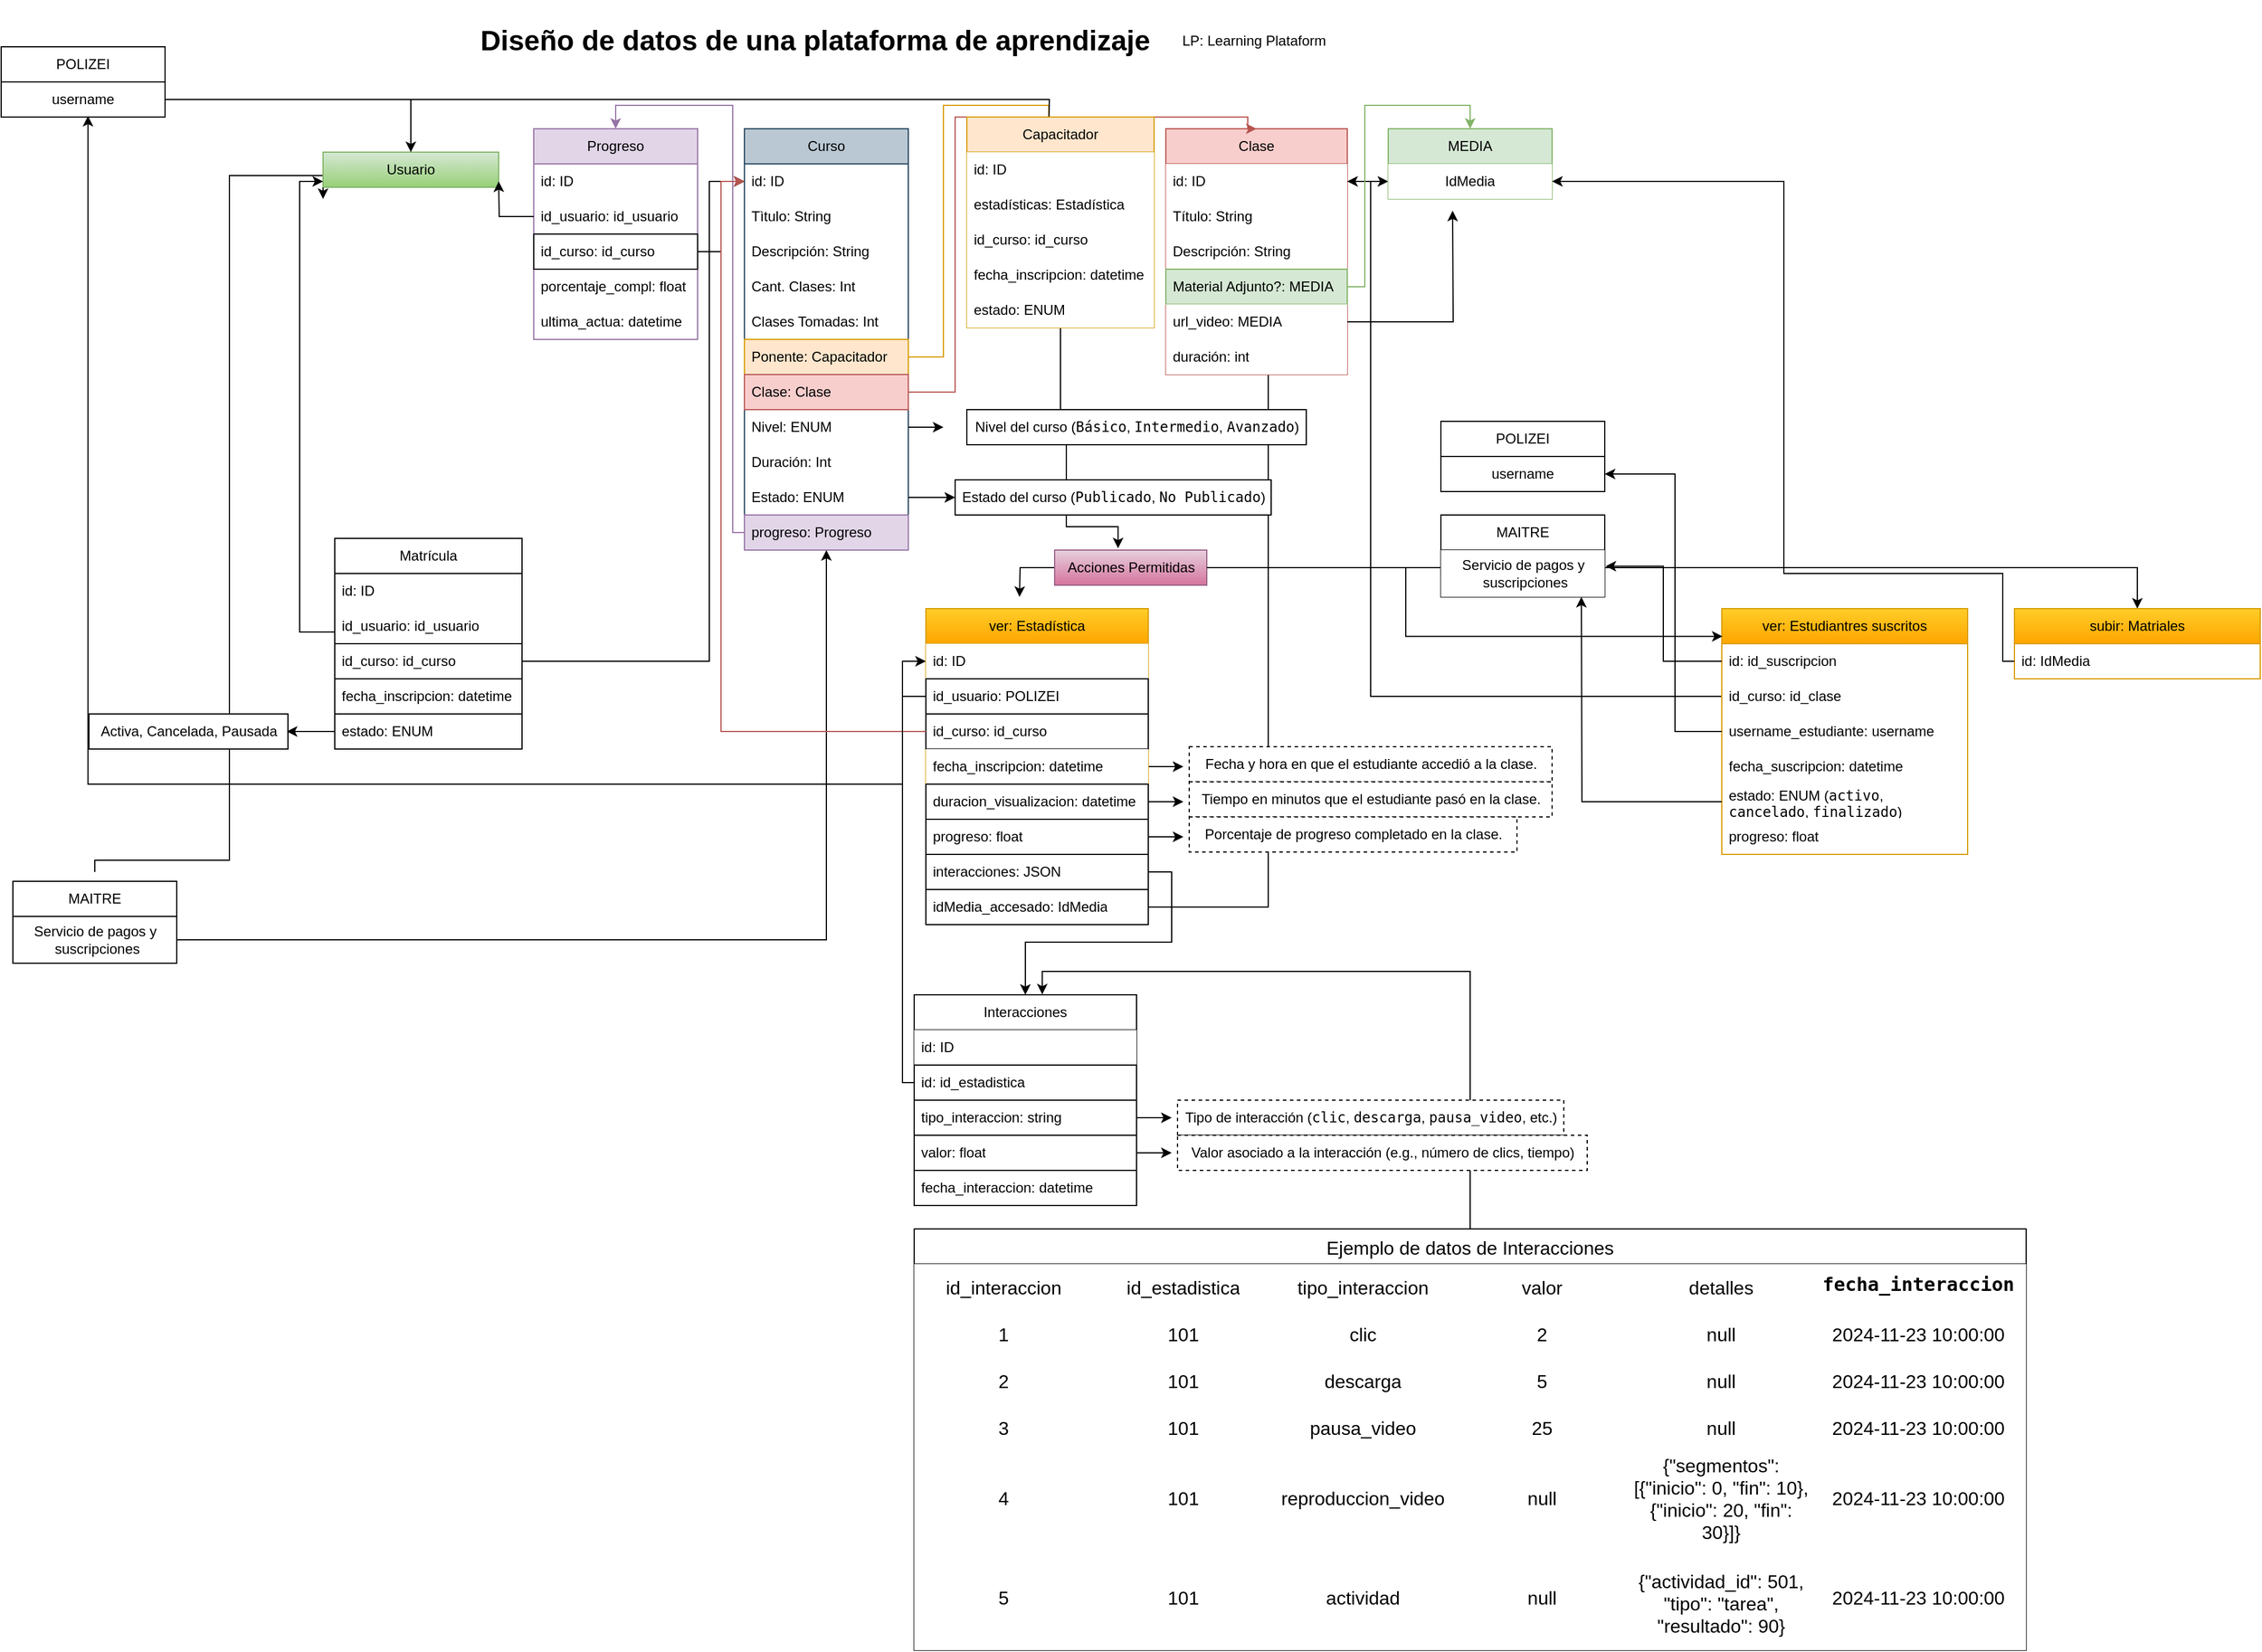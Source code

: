 <mxfile version="24.8.9">
  <diagram name="Página-1" id="BIsnf9ENLGkfcpOaforG">
    <mxGraphModel dx="1687" dy="878" grid="1" gridSize="10" guides="1" tooltips="1" connect="1" arrows="1" fold="1" page="1" pageScale="1" pageWidth="1600" pageHeight="1200" math="0" shadow="0">
      <root>
        <mxCell id="0" />
        <mxCell id="1" parent="0" />
        <mxCell id="GrJkHypobNCPKlKONka_-140" style="edgeStyle=orthogonalEdgeStyle;rounded=0;orthogonalLoop=1;jettySize=auto;html=1;entryX=0.417;entryY=-0.051;entryDx=0;entryDy=0;entryPerimeter=0;" edge="1" parent="1" source="GrJkHypobNCPKlKONka_-20" target="GrJkHypobNCPKlKONka_-103">
          <mxGeometry relative="1" as="geometry">
            <Array as="points">
              <mxPoint x="1085" y="385" />
              <mxPoint x="1090" y="385" />
              <mxPoint x="1090" y="460" />
              <mxPoint x="1134" y="460" />
            </Array>
          </mxGeometry>
        </mxCell>
        <mxCell id="GrJkHypobNCPKlKONka_-141" value="Text" style="edgeLabel;html=1;align=center;verticalAlign=middle;resizable=0;points=[];" vertex="1" connectable="0" parent="GrJkHypobNCPKlKONka_-140">
          <mxGeometry x="0.233" y="-4" relative="1" as="geometry">
            <mxPoint y="-1" as="offset" />
          </mxGeometry>
        </mxCell>
        <mxCell id="GrJkHypobNCPKlKONka_-117" style="edgeStyle=orthogonalEdgeStyle;rounded=0;orthogonalLoop=1;jettySize=auto;html=1;exitX=0;exitY=0.5;exitDx=0;exitDy=0;entryX=1;entryY=0.5;entryDx=0;entryDy=0;" edge="1" parent="1" source="GrJkHypobNCPKlKONka_-110" target="p33vpN1_zn9hiMmlmU8_-10">
          <mxGeometry relative="1" as="geometry">
            <Array as="points">
              <mxPoint x="1350" y="605" />
              <mxPoint x="1350" y="165" />
            </Array>
          </mxGeometry>
        </mxCell>
        <mxCell id="GrJkHypobNCPKlKONka_-102" style="edgeStyle=orthogonalEdgeStyle;rounded=0;orthogonalLoop=1;jettySize=auto;html=1;exitX=0.5;exitY=0;exitDx=0;exitDy=0;entryX=0.576;entryY=-0.002;entryDx=0;entryDy=0;entryPerimeter=0;" edge="1" parent="1" source="GrJkHypobNCPKlKONka_-59" target="GrJkHypobNCPKlKONka_-40">
          <mxGeometry relative="1" as="geometry" />
        </mxCell>
        <mxCell id="GrJkHypobNCPKlKONka_-33" style="edgeStyle=orthogonalEdgeStyle;rounded=0;orthogonalLoop=1;jettySize=auto;html=1;exitX=1;exitY=0.5;exitDx=0;exitDy=0;" edge="1" parent="1" source="GrJkHypobNCPKlKONka_-32" target="abVfpm_DlAJP8ct97AFF-6">
          <mxGeometry relative="1" as="geometry" />
        </mxCell>
        <mxCell id="GrJkHypobNCPKlKONka_-27" style="edgeStyle=orthogonalEdgeStyle;rounded=0;orthogonalLoop=1;jettySize=auto;html=1;exitX=0;exitY=0.5;exitDx=0;exitDy=0;entryX=0.53;entryY=0.969;entryDx=0;entryDy=0;entryPerimeter=0;" edge="1" parent="1" source="GrJkHypobNCPKlKONka_-15" target="GrJkHypobNCPKlKONka_-2">
          <mxGeometry relative="1" as="geometry">
            <mxPoint x="260" y="140" as="targetPoint" />
            <Array as="points">
              <mxPoint x="950" y="605" />
              <mxPoint x="950" y="680" />
              <mxPoint x="254" y="680" />
            </Array>
          </mxGeometry>
        </mxCell>
        <mxCell id="abVfpm_DlAJP8ct97AFF-79" style="edgeStyle=orthogonalEdgeStyle;rounded=0;orthogonalLoop=1;jettySize=auto;html=1;entryX=0;entryY=0.5;entryDx=0;entryDy=0;" parent="1" edge="1">
          <mxGeometry relative="1" as="geometry">
            <Array as="points">
              <mxPoint x="260" y="745" />
              <mxPoint x="375" y="745" />
              <mxPoint x="375" y="160" />
              <mxPoint x="455" y="160" />
            </Array>
            <mxPoint x="260" y="755" as="sourcePoint" />
            <mxPoint x="455" y="180" as="targetPoint" />
          </mxGeometry>
        </mxCell>
        <mxCell id="p33vpN1_zn9hiMmlmU8_-1" value="Curso" style="swimlane;fontStyle=0;childLayout=stackLayout;horizontal=1;startSize=30;horizontalStack=0;resizeParent=1;resizeParentMax=0;resizeLast=0;collapsible=1;marginBottom=0;whiteSpace=wrap;html=1;fillColor=#bac8d3;strokeColor=#23445d;" parent="1" vertex="1">
          <mxGeometry x="815" y="120" width="140" height="360" as="geometry" />
        </mxCell>
        <mxCell id="p33vpN1_zn9hiMmlmU8_-2" value="id: ID" style="text;strokeColor=none;fillColor=none;align=left;verticalAlign=middle;spacingLeft=4;spacingRight=4;overflow=hidden;points=[[0,0.5],[1,0.5]];portConstraint=eastwest;rotatable=0;whiteSpace=wrap;html=1;" parent="p33vpN1_zn9hiMmlmU8_-1" vertex="1">
          <mxGeometry y="30" width="140" height="30" as="geometry" />
        </mxCell>
        <mxCell id="p33vpN1_zn9hiMmlmU8_-3" value="Tìtulo: String&amp;nbsp;" style="text;strokeColor=none;fillColor=none;align=left;verticalAlign=middle;spacingLeft=4;spacingRight=4;overflow=hidden;points=[[0,0.5],[1,0.5]];portConstraint=eastwest;rotatable=0;whiteSpace=wrap;html=1;" parent="p33vpN1_zn9hiMmlmU8_-1" vertex="1">
          <mxGeometry y="60" width="140" height="30" as="geometry" />
        </mxCell>
        <mxCell id="p33vpN1_zn9hiMmlmU8_-4" value="Descripción: String" style="text;strokeColor=none;fillColor=none;align=left;verticalAlign=middle;spacingLeft=4;spacingRight=4;overflow=hidden;points=[[0,0.5],[1,0.5]];portConstraint=eastwest;rotatable=0;whiteSpace=wrap;html=1;" parent="p33vpN1_zn9hiMmlmU8_-1" vertex="1">
          <mxGeometry y="90" width="140" height="30" as="geometry" />
        </mxCell>
        <mxCell id="p33vpN1_zn9hiMmlmU8_-16" value="Cant. Clases: Int" style="text;strokeColor=none;fillColor=none;align=left;verticalAlign=middle;spacingLeft=4;spacingRight=4;overflow=hidden;points=[[0,0.5],[1,0.5]];portConstraint=eastwest;rotatable=0;whiteSpace=wrap;html=1;" parent="p33vpN1_zn9hiMmlmU8_-1" vertex="1">
          <mxGeometry y="120" width="140" height="30" as="geometry" />
        </mxCell>
        <mxCell id="p33vpN1_zn9hiMmlmU8_-17" value="Clases Tomadas: Int" style="text;strokeColor=none;fillColor=none;align=left;verticalAlign=middle;spacingLeft=4;spacingRight=4;overflow=hidden;points=[[0,0.5],[1,0.5]];portConstraint=eastwest;rotatable=0;whiteSpace=wrap;html=1;" parent="p33vpN1_zn9hiMmlmU8_-1" vertex="1">
          <mxGeometry y="150" width="140" height="30" as="geometry" />
        </mxCell>
        <mxCell id="p33vpN1_zn9hiMmlmU8_-18" value="Ponente: Capacitador" style="text;strokeColor=#d79b00;fillColor=#ffe6cc;align=left;verticalAlign=middle;spacingLeft=4;spacingRight=4;overflow=hidden;points=[[0,0.5],[1,0.5]];portConstraint=eastwest;rotatable=0;whiteSpace=wrap;html=1;" parent="p33vpN1_zn9hiMmlmU8_-1" vertex="1">
          <mxGeometry y="180" width="140" height="30" as="geometry" />
        </mxCell>
        <mxCell id="p33vpN1_zn9hiMmlmU8_-19" value="Clase: Clase" style="text;strokeColor=#b85450;fillColor=#f8cecc;align=left;verticalAlign=middle;spacingLeft=4;spacingRight=4;overflow=hidden;points=[[0,0.5],[1,0.5]];portConstraint=eastwest;rotatable=0;whiteSpace=wrap;html=1;" parent="p33vpN1_zn9hiMmlmU8_-1" vertex="1">
          <mxGeometry y="210" width="140" height="30" as="geometry" />
        </mxCell>
        <mxCell id="abVfpm_DlAJP8ct97AFF-18" style="edgeStyle=orthogonalEdgeStyle;rounded=0;orthogonalLoop=1;jettySize=auto;html=1;exitX=1;exitY=0.5;exitDx=0;exitDy=0;" parent="p33vpN1_zn9hiMmlmU8_-1" source="abVfpm_DlAJP8ct97AFF-12" edge="1">
          <mxGeometry relative="1" as="geometry">
            <mxPoint x="170" y="255" as="targetPoint" />
          </mxGeometry>
        </mxCell>
        <mxCell id="abVfpm_DlAJP8ct97AFF-12" value="Nivel: ENUM" style="text;align=left;verticalAlign=middle;spacingLeft=4;spacingRight=4;overflow=hidden;points=[[0,0.5],[1,0.5]];portConstraint=eastwest;rotatable=0;whiteSpace=wrap;html=1;" parent="p33vpN1_zn9hiMmlmU8_-1" vertex="1">
          <mxGeometry y="240" width="140" height="30" as="geometry" />
        </mxCell>
        <mxCell id="abVfpm_DlAJP8ct97AFF-13" value="Duración: Int" style="text;align=left;verticalAlign=middle;spacingLeft=4;spacingRight=4;overflow=hidden;points=[[0,0.5],[1,0.5]];portConstraint=eastwest;rotatable=0;whiteSpace=wrap;html=1;" parent="p33vpN1_zn9hiMmlmU8_-1" vertex="1">
          <mxGeometry y="270" width="140" height="30" as="geometry" />
        </mxCell>
        <mxCell id="abVfpm_DlAJP8ct97AFF-14" value="Estado: ENUM" style="text;align=left;verticalAlign=middle;spacingLeft=4;spacingRight=4;overflow=hidden;points=[[0,0.5],[1,0.5]];portConstraint=eastwest;rotatable=0;whiteSpace=wrap;html=1;" parent="p33vpN1_zn9hiMmlmU8_-1" vertex="1">
          <mxGeometry y="300" width="140" height="30" as="geometry" />
        </mxCell>
        <mxCell id="abVfpm_DlAJP8ct97AFF-32" value="progreso: Progreso" style="text;align=left;verticalAlign=middle;spacingLeft=4;spacingRight=4;overflow=hidden;points=[[0,0.5],[1,0.5]];portConstraint=eastwest;rotatable=0;whiteSpace=wrap;html=1;fillColor=#e1d5e7;strokeColor=#9673a6;" parent="p33vpN1_zn9hiMmlmU8_-1" vertex="1">
          <mxGeometry y="330" width="140" height="30" as="geometry" />
        </mxCell>
        <mxCell id="p33vpN1_zn9hiMmlmU8_-9" value="Clase" style="swimlane;fontStyle=0;childLayout=stackLayout;horizontal=1;startSize=30;horizontalStack=0;resizeParent=1;resizeParentMax=0;resizeLast=0;collapsible=1;marginBottom=0;whiteSpace=wrap;html=1;fillColor=#f8cecc;strokeColor=#b85450;" parent="1" vertex="1">
          <mxGeometry x="1175" y="120" width="155" height="210" as="geometry" />
        </mxCell>
        <mxCell id="p33vpN1_zn9hiMmlmU8_-10" value="id: ID" style="text;strokeColor=none;fillColor=default;align=left;verticalAlign=middle;spacingLeft=4;spacingRight=4;overflow=hidden;points=[[0,0.5],[1,0.5]];portConstraint=eastwest;rotatable=0;whiteSpace=wrap;html=1;" parent="p33vpN1_zn9hiMmlmU8_-9" vertex="1">
          <mxGeometry y="30" width="155" height="30" as="geometry" />
        </mxCell>
        <mxCell id="p33vpN1_zn9hiMmlmU8_-11" value="Título: String" style="text;strokeColor=none;fillColor=default;align=left;verticalAlign=middle;spacingLeft=4;spacingRight=4;overflow=hidden;points=[[0,0.5],[1,0.5]];portConstraint=eastwest;rotatable=0;whiteSpace=wrap;html=1;" parent="p33vpN1_zn9hiMmlmU8_-9" vertex="1">
          <mxGeometry y="60" width="155" height="30" as="geometry" />
        </mxCell>
        <mxCell id="p33vpN1_zn9hiMmlmU8_-12" value="Descripción: String" style="text;strokeColor=none;fillColor=default;align=left;verticalAlign=middle;spacingLeft=4;spacingRight=4;overflow=hidden;points=[[0,0.5],[1,0.5]];portConstraint=eastwest;rotatable=0;whiteSpace=wrap;html=1;" parent="p33vpN1_zn9hiMmlmU8_-9" vertex="1">
          <mxGeometry y="90" width="155" height="30" as="geometry" />
        </mxCell>
        <mxCell id="abVfpm_DlAJP8ct97AFF-1" value="Material Adjunto?: MEDIA&amp;nbsp;" style="text;strokeColor=#82b366;fillColor=#d5e8d4;align=left;verticalAlign=middle;spacingLeft=4;spacingRight=4;overflow=hidden;points=[[0,0.5],[1,0.5]];portConstraint=eastwest;rotatable=0;whiteSpace=wrap;html=1;" parent="p33vpN1_zn9hiMmlmU8_-9" vertex="1">
          <mxGeometry y="120" width="155" height="30" as="geometry" />
        </mxCell>
        <mxCell id="GrJkHypobNCPKlKONka_-146" style="edgeStyle=orthogonalEdgeStyle;rounded=0;orthogonalLoop=1;jettySize=auto;html=1;" edge="1" parent="p33vpN1_zn9hiMmlmU8_-9" source="abVfpm_DlAJP8ct97AFF-23">
          <mxGeometry relative="1" as="geometry">
            <mxPoint x="245" y="70" as="targetPoint" />
          </mxGeometry>
        </mxCell>
        <mxCell id="abVfpm_DlAJP8ct97AFF-23" value="url_video: MEDIA" style="text;align=left;verticalAlign=middle;spacingLeft=4;spacingRight=4;overflow=hidden;points=[[0,0.5],[1,0.5]];portConstraint=eastwest;rotatable=0;whiteSpace=wrap;html=1;fillColor=default;" parent="p33vpN1_zn9hiMmlmU8_-9" vertex="1">
          <mxGeometry y="150" width="155" height="30" as="geometry" />
        </mxCell>
        <mxCell id="abVfpm_DlAJP8ct97AFF-24" value="duración: int" style="text;align=left;verticalAlign=middle;spacingLeft=4;spacingRight=4;overflow=hidden;points=[[0,0.5],[1,0.5]];portConstraint=eastwest;rotatable=0;whiteSpace=wrap;html=1;fillColor=default;" parent="p33vpN1_zn9hiMmlmU8_-9" vertex="1">
          <mxGeometry y="180" width="155" height="30" as="geometry" />
        </mxCell>
        <mxCell id="p33vpN1_zn9hiMmlmU8_-20" style="edgeStyle=orthogonalEdgeStyle;rounded=0;orthogonalLoop=1;jettySize=auto;html=1;exitX=1;exitY=0.5;exitDx=0;exitDy=0;entryX=0.5;entryY=0;entryDx=0;entryDy=0;fillColor=#ffe6cc;strokeColor=#d79b00;" parent="1" source="p33vpN1_zn9hiMmlmU8_-18" edge="1">
          <mxGeometry relative="1" as="geometry">
            <Array as="points">
              <mxPoint x="985" y="315" />
              <mxPoint x="985" y="100" />
              <mxPoint x="1075" y="100" />
            </Array>
            <mxPoint x="1075" y="120" as="targetPoint" />
          </mxGeometry>
        </mxCell>
        <mxCell id="p33vpN1_zn9hiMmlmU8_-21" style="edgeStyle=orthogonalEdgeStyle;rounded=0;orthogonalLoop=1;jettySize=auto;html=1;exitX=1;exitY=0.5;exitDx=0;exitDy=0;entryX=0.5;entryY=0;entryDx=0;entryDy=0;fillColor=#f8cecc;strokeColor=#b85450;" parent="1" source="p33vpN1_zn9hiMmlmU8_-19" target="p33vpN1_zn9hiMmlmU8_-9" edge="1">
          <mxGeometry relative="1" as="geometry">
            <Array as="points">
              <mxPoint x="995" y="345" />
              <mxPoint x="995" y="110" />
              <mxPoint x="1245" y="110" />
            </Array>
          </mxGeometry>
        </mxCell>
        <mxCell id="abVfpm_DlAJP8ct97AFF-2" value="&lt;h1&gt;&lt;b&gt;Diseño de datos de una plataforma de aprendizaje&lt;/b&gt;&lt;/h1&gt;" style="text;html=1;align=center;verticalAlign=middle;resizable=0;points=[];autosize=1;strokeColor=none;fillColor=none;" parent="1" vertex="1">
          <mxGeometry x="575" y="10" width="600" height="70" as="geometry" />
        </mxCell>
        <mxCell id="abVfpm_DlAJP8ct97AFF-5" value="MEDIA" style="swimlane;fontStyle=0;childLayout=stackLayout;horizontal=1;startSize=30;horizontalStack=0;resizeParent=1;resizeParentMax=0;resizeLast=0;collapsible=1;marginBottom=0;whiteSpace=wrap;html=1;fillColor=#d5e8d4;strokeColor=#82b366;" parent="1" vertex="1">
          <mxGeometry x="1365" y="120" width="140" height="60" as="geometry" />
        </mxCell>
        <mxCell id="abVfpm_DlAJP8ct97AFF-6" value="IdMedia" style="text;strokeColor=none;fillColor=default;align=center;verticalAlign=middle;spacingLeft=4;spacingRight=4;overflow=hidden;points=[[0,0.5],[1,0.5]];portConstraint=eastwest;rotatable=0;whiteSpace=wrap;html=1;" parent="abVfpm_DlAJP8ct97AFF-5" vertex="1">
          <mxGeometry y="30" width="140" height="30" as="geometry" />
        </mxCell>
        <mxCell id="abVfpm_DlAJP8ct97AFF-10" style="edgeStyle=orthogonalEdgeStyle;rounded=0;orthogonalLoop=1;jettySize=auto;html=1;exitX=1;exitY=0.5;exitDx=0;exitDy=0;entryX=0.5;entryY=0;entryDx=0;entryDy=0;fillColor=#d5e8d4;strokeColor=#82b366;" parent="1" source="abVfpm_DlAJP8ct97AFF-1" target="abVfpm_DlAJP8ct97AFF-5" edge="1">
          <mxGeometry relative="1" as="geometry">
            <mxPoint x="1395" y="100" as="targetPoint" />
            <Array as="points">
              <mxPoint x="1345" y="255" />
              <mxPoint x="1345" y="100" />
              <mxPoint x="1435" y="100" />
            </Array>
          </mxGeometry>
        </mxCell>
        <mxCell id="abVfpm_DlAJP8ct97AFF-19" value="Estado del curso (&lt;font face=&quot;monospace&quot;&gt;Publicado&lt;/font&gt;, &lt;code&gt;No Publicado&lt;/code&gt;)" style="text;html=1;align=center;verticalAlign=middle;resizable=0;points=[];autosize=1;strokeColor=default;fillColor=default;" parent="1" vertex="1">
          <mxGeometry x="995" y="420" width="270" height="30" as="geometry" />
        </mxCell>
        <mxCell id="abVfpm_DlAJP8ct97AFF-21" style="edgeStyle=orthogonalEdgeStyle;rounded=0;orthogonalLoop=1;jettySize=auto;html=1;exitX=1;exitY=0.5;exitDx=0;exitDy=0;" parent="1" source="abVfpm_DlAJP8ct97AFF-14" target="abVfpm_DlAJP8ct97AFF-19" edge="1">
          <mxGeometry relative="1" as="geometry" />
        </mxCell>
        <mxCell id="abVfpm_DlAJP8ct97AFF-22" value="Nivel del curso (&lt;font face=&quot;monospace&quot;&gt;Básico&lt;/font&gt;, &lt;code&gt;Intermedio&lt;/code&gt;, &lt;code&gt;Avanzado&lt;/code&gt;)" style="text;html=1;align=center;verticalAlign=middle;resizable=0;points=[];autosize=1;strokeColor=default;fillColor=default;" parent="1" vertex="1">
          <mxGeometry x="1005" y="360" width="290" height="30" as="geometry" />
        </mxCell>
        <mxCell id="abVfpm_DlAJP8ct97AFF-25" value="Progreso" style="swimlane;fontStyle=0;childLayout=stackLayout;horizontal=1;startSize=30;horizontalStack=0;resizeParent=1;resizeParentMax=0;resizeLast=0;collapsible=1;marginBottom=0;whiteSpace=wrap;html=1;fillColor=#e1d5e7;strokeColor=#9673a6;" parent="1" vertex="1">
          <mxGeometry x="635" y="120" width="140" height="180" as="geometry" />
        </mxCell>
        <mxCell id="abVfpm_DlAJP8ct97AFF-26" value="id: ID" style="text;strokeColor=none;fillColor=none;align=left;verticalAlign=middle;spacingLeft=4;spacingRight=4;overflow=hidden;points=[[0,0.5],[1,0.5]];portConstraint=eastwest;rotatable=0;whiteSpace=wrap;html=1;" parent="abVfpm_DlAJP8ct97AFF-25" vertex="1">
          <mxGeometry y="30" width="140" height="30" as="geometry" />
        </mxCell>
        <mxCell id="abVfpm_DlAJP8ct97AFF-27" value="id_usuario: id_usuario" style="text;strokeColor=none;fillColor=none;align=left;verticalAlign=middle;spacingLeft=4;spacingRight=4;overflow=hidden;points=[[0,0.5],[1,0.5]];portConstraint=eastwest;rotatable=0;whiteSpace=wrap;html=1;" parent="abVfpm_DlAJP8ct97AFF-25" vertex="1">
          <mxGeometry y="60" width="140" height="30" as="geometry" />
        </mxCell>
        <mxCell id="abVfpm_DlAJP8ct97AFF-28" value="id_curso: id_curso" style="text;strokeColor=default;fillColor=none;align=left;verticalAlign=middle;spacingLeft=4;spacingRight=4;overflow=hidden;points=[[0,0.5],[1,0.5]];portConstraint=eastwest;rotatable=0;whiteSpace=wrap;html=1;" parent="abVfpm_DlAJP8ct97AFF-25" vertex="1">
          <mxGeometry y="90" width="140" height="30" as="geometry" />
        </mxCell>
        <mxCell id="abVfpm_DlAJP8ct97AFF-34" value="porcentaje_compl: float" style="text;strokeColor=none;fillColor=none;align=left;verticalAlign=middle;spacingLeft=4;spacingRight=4;overflow=hidden;points=[[0,0.5],[1,0.5]];portConstraint=eastwest;rotatable=0;whiteSpace=wrap;html=1;" parent="abVfpm_DlAJP8ct97AFF-25" vertex="1">
          <mxGeometry y="120" width="140" height="30" as="geometry" />
        </mxCell>
        <mxCell id="abVfpm_DlAJP8ct97AFF-35" value="ultima_actua: datetime" style="text;strokeColor=none;fillColor=none;align=left;verticalAlign=middle;spacingLeft=4;spacingRight=4;overflow=hidden;points=[[0,0.5],[1,0.5]];portConstraint=eastwest;rotatable=0;whiteSpace=wrap;html=1;" parent="abVfpm_DlAJP8ct97AFF-25" vertex="1">
          <mxGeometry y="150" width="140" height="30" as="geometry" />
        </mxCell>
        <mxCell id="abVfpm_DlAJP8ct97AFF-31" style="edgeStyle=orthogonalEdgeStyle;rounded=0;orthogonalLoop=1;jettySize=auto;html=1;exitX=1;exitY=0.5;exitDx=0;exitDy=0;entryX=0;entryY=0.5;entryDx=0;entryDy=0;" parent="1" source="abVfpm_DlAJP8ct97AFF-28" target="p33vpN1_zn9hiMmlmU8_-2" edge="1">
          <mxGeometry relative="1" as="geometry" />
        </mxCell>
        <mxCell id="abVfpm_DlAJP8ct97AFF-33" style="edgeStyle=orthogonalEdgeStyle;rounded=0;orthogonalLoop=1;jettySize=auto;html=1;exitX=0;exitY=0.5;exitDx=0;exitDy=0;entryX=0.5;entryY=0;entryDx=0;entryDy=0;fillColor=#e1d5e7;strokeColor=#9673a6;" parent="1" source="abVfpm_DlAJP8ct97AFF-32" target="abVfpm_DlAJP8ct97AFF-25" edge="1">
          <mxGeometry relative="1" as="geometry">
            <Array as="points">
              <mxPoint x="805" y="465" />
              <mxPoint x="805" y="100" />
              <mxPoint x="705" y="100" />
            </Array>
          </mxGeometry>
        </mxCell>
        <mxCell id="abVfpm_DlAJP8ct97AFF-36" value="Usuario" style="swimlane;fontStyle=0;childLayout=stackLayout;horizontal=1;startSize=30;horizontalStack=0;resizeParent=1;resizeParentMax=0;resizeLast=0;collapsible=1;marginBottom=0;whiteSpace=wrap;html=1;fillColor=#d5e8d4;gradientColor=#97d077;strokeColor=#82b366;" parent="1" vertex="1">
          <mxGeometry x="455" y="140" width="150" height="30" as="geometry" />
        </mxCell>
        <mxCell id="abVfpm_DlAJP8ct97AFF-49" style="edgeStyle=orthogonalEdgeStyle;rounded=0;orthogonalLoop=1;jettySize=auto;html=1;exitX=0;exitY=0.5;exitDx=0;exitDy=0;entryX=1;entryY=0.5;entryDx=0;entryDy=0;" parent="1" source="abVfpm_DlAJP8ct97AFF-27" edge="1">
          <mxGeometry relative="1" as="geometry">
            <mxPoint x="605" y="165" as="targetPoint" />
          </mxGeometry>
        </mxCell>
        <mxCell id="abVfpm_DlAJP8ct97AFF-50" value="Matrícula" style="swimlane;fontStyle=0;childLayout=stackLayout;horizontal=1;startSize=30;horizontalStack=0;resizeParent=1;resizeParentMax=0;resizeLast=0;collapsible=1;marginBottom=0;whiteSpace=wrap;html=1;" parent="1" vertex="1">
          <mxGeometry x="465" y="470" width="160" height="180" as="geometry" />
        </mxCell>
        <mxCell id="abVfpm_DlAJP8ct97AFF-51" value="id: ID" style="text;strokeColor=none;fillColor=none;align=left;verticalAlign=middle;spacingLeft=4;spacingRight=4;overflow=hidden;points=[[0,0.5],[1,0.5]];portConstraint=eastwest;rotatable=0;whiteSpace=wrap;html=1;" parent="abVfpm_DlAJP8ct97AFF-50" vertex="1">
          <mxGeometry y="30" width="160" height="30" as="geometry" />
        </mxCell>
        <mxCell id="abVfpm_DlAJP8ct97AFF-52" value="id_usuario: id_usuario" style="text;strokeColor=none;fillColor=none;align=left;verticalAlign=middle;spacingLeft=4;spacingRight=4;overflow=hidden;points=[[0,0.5],[1,0.5]];portConstraint=eastwest;rotatable=0;whiteSpace=wrap;html=1;" parent="abVfpm_DlAJP8ct97AFF-50" vertex="1">
          <mxGeometry y="60" width="160" height="30" as="geometry" />
        </mxCell>
        <mxCell id="abVfpm_DlAJP8ct97AFF-53" value="id_curso: id_curso" style="text;strokeColor=default;fillColor=none;align=left;verticalAlign=middle;spacingLeft=4;spacingRight=4;overflow=hidden;points=[[0,0.5],[1,0.5]];portConstraint=eastwest;rotatable=0;whiteSpace=wrap;html=1;" parent="abVfpm_DlAJP8ct97AFF-50" vertex="1">
          <mxGeometry y="90" width="160" height="30" as="geometry" />
        </mxCell>
        <mxCell id="abVfpm_DlAJP8ct97AFF-54" value="fecha_inscripcion: datetime" style="text;strokeColor=none;fillColor=none;align=left;verticalAlign=middle;spacingLeft=4;spacingRight=4;overflow=hidden;points=[[0,0.5],[1,0.5]];portConstraint=eastwest;rotatable=0;whiteSpace=wrap;html=1;" parent="abVfpm_DlAJP8ct97AFF-50" vertex="1">
          <mxGeometry y="120" width="160" height="30" as="geometry" />
        </mxCell>
        <mxCell id="abVfpm_DlAJP8ct97AFF-55" value="estado: ENUM" style="text;strokeColor=default;fillColor=none;align=left;verticalAlign=middle;spacingLeft=4;spacingRight=4;overflow=hidden;points=[[0,0.5],[1,0.5]];portConstraint=eastwest;rotatable=0;whiteSpace=wrap;html=1;" parent="abVfpm_DlAJP8ct97AFF-50" vertex="1">
          <mxGeometry y="150" width="160" height="30" as="geometry" />
        </mxCell>
        <mxCell id="abVfpm_DlAJP8ct97AFF-59" style="edgeStyle=orthogonalEdgeStyle;rounded=0;orthogonalLoop=1;jettySize=auto;html=1;exitX=0;exitY=0.5;exitDx=0;exitDy=0;entryX=0;entryY=0.5;entryDx=0;entryDy=0;" parent="1" source="abVfpm_DlAJP8ct97AFF-51" edge="1">
          <mxGeometry relative="1" as="geometry">
            <Array as="points">
              <mxPoint x="465" y="550" />
              <mxPoint x="435" y="550" />
              <mxPoint x="435" y="165" />
            </Array>
            <mxPoint x="455" y="165" as="targetPoint" />
          </mxGeometry>
        </mxCell>
        <mxCell id="abVfpm_DlAJP8ct97AFF-62" style="edgeStyle=orthogonalEdgeStyle;rounded=0;orthogonalLoop=1;jettySize=auto;html=1;entryX=0;entryY=0.5;entryDx=0;entryDy=0;" parent="1" source="abVfpm_DlAJP8ct97AFF-53" target="p33vpN1_zn9hiMmlmU8_-2" edge="1">
          <mxGeometry relative="1" as="geometry">
            <Array as="points">
              <mxPoint x="785" y="575" />
              <mxPoint x="785" y="165" />
            </Array>
          </mxGeometry>
        </mxCell>
        <mxCell id="abVfpm_DlAJP8ct97AFF-63" value="Activa, Cancelada, Pausada" style="text;html=1;align=center;verticalAlign=middle;resizable=0;points=[];autosize=1;strokeColor=default;fillColor=default;gradientColor=none;" parent="1" vertex="1">
          <mxGeometry x="255" y="620" width="170" height="30" as="geometry" />
        </mxCell>
        <mxCell id="abVfpm_DlAJP8ct97AFF-65" style="edgeStyle=orthogonalEdgeStyle;rounded=0;orthogonalLoop=1;jettySize=auto;html=1;exitX=0;exitY=0.5;exitDx=0;exitDy=0;entryX=0.994;entryY=0.5;entryDx=0;entryDy=0;entryPerimeter=0;" parent="1" source="abVfpm_DlAJP8ct97AFF-55" target="abVfpm_DlAJP8ct97AFF-63" edge="1">
          <mxGeometry relative="1" as="geometry" />
        </mxCell>
        <mxCell id="GrJkHypobNCPKlKONka_-1" value="POLIZEI" style="swimlane;fontStyle=0;childLayout=stackLayout;horizontal=1;startSize=30;horizontalStack=0;resizeParent=1;resizeParentMax=0;resizeLast=0;collapsible=1;marginBottom=0;whiteSpace=wrap;html=1;" vertex="1" parent="1">
          <mxGeometry x="180" y="50" width="140" height="60" as="geometry" />
        </mxCell>
        <mxCell id="GrJkHypobNCPKlKONka_-2" value="username" style="text;strokeColor=none;fillColor=none;align=center;verticalAlign=middle;spacingLeft=4;spacingRight=4;overflow=hidden;points=[[0,0.5],[1,0.5]];portConstraint=eastwest;rotatable=0;whiteSpace=wrap;html=1;" vertex="1" parent="GrJkHypobNCPKlKONka_-1">
          <mxGeometry y="30" width="140" height="30" as="geometry" />
        </mxCell>
        <mxCell id="GrJkHypobNCPKlKONka_-6" value="LP: Learning Plataform" style="text;html=1;align=center;verticalAlign=middle;resizable=0;points=[];autosize=1;strokeColor=none;fillColor=none;" vertex="1" parent="1">
          <mxGeometry x="1175" y="30" width="150" height="30" as="geometry" />
        </mxCell>
        <mxCell id="GrJkHypobNCPKlKONka_-7" style="edgeStyle=orthogonalEdgeStyle;rounded=0;orthogonalLoop=1;jettySize=auto;html=1;exitX=1;exitY=0.5;exitDx=0;exitDy=0;entryX=0.5;entryY=0;entryDx=0;entryDy=0;" edge="1" parent="1" source="GrJkHypobNCPKlKONka_-2" target="abVfpm_DlAJP8ct97AFF-36">
          <mxGeometry relative="1" as="geometry" />
        </mxCell>
        <mxCell id="GrJkHypobNCPKlKONka_-8" style="edgeStyle=orthogonalEdgeStyle;rounded=0;orthogonalLoop=1;jettySize=auto;html=1;exitX=1;exitY=0.5;exitDx=0;exitDy=0;entryX=0.5;entryY=0;entryDx=0;entryDy=0;" edge="1" parent="1" source="GrJkHypobNCPKlKONka_-2">
          <mxGeometry relative="1" as="geometry">
            <mxPoint x="1075" y="120" as="targetPoint" />
          </mxGeometry>
        </mxCell>
        <mxCell id="GrJkHypobNCPKlKONka_-9" value="MAITRE" style="swimlane;fontStyle=0;childLayout=stackLayout;horizontal=1;startSize=30;horizontalStack=0;resizeParent=1;resizeParentMax=0;resizeLast=0;collapsible=1;marginBottom=0;whiteSpace=wrap;html=1;" vertex="1" parent="1">
          <mxGeometry x="190" y="763" width="140" height="70" as="geometry" />
        </mxCell>
        <mxCell id="GrJkHypobNCPKlKONka_-11" value="Servicio de pagos y&lt;div&gt;&amp;nbsp;suscripciones&lt;/div&gt;" style="text;html=1;align=center;verticalAlign=middle;resizable=0;points=[];autosize=1;strokeColor=none;fillColor=none;" vertex="1" parent="GrJkHypobNCPKlKONka_-9">
          <mxGeometry y="30" width="140" height="40" as="geometry" />
        </mxCell>
        <mxCell id="GrJkHypobNCPKlKONka_-12" style="edgeStyle=orthogonalEdgeStyle;rounded=0;orthogonalLoop=1;jettySize=auto;html=1;entryX=0.5;entryY=1;entryDx=0;entryDy=0;" edge="1" parent="1" source="GrJkHypobNCPKlKONka_-11" target="p33vpN1_zn9hiMmlmU8_-1">
          <mxGeometry relative="1" as="geometry" />
        </mxCell>
        <mxCell id="GrJkHypobNCPKlKONka_-34" style="edgeStyle=orthogonalEdgeStyle;rounded=0;orthogonalLoop=1;jettySize=auto;html=1;exitX=1;exitY=0.5;exitDx=0;exitDy=0;" edge="1" parent="1" source="GrJkHypobNCPKlKONka_-13">
          <mxGeometry relative="1" as="geometry">
            <mxPoint x="1190" y="665.529" as="targetPoint" />
          </mxGeometry>
        </mxCell>
        <mxCell id="GrJkHypobNCPKlKONka_-13" value="ver: Estadística" style="swimlane;fontStyle=0;childLayout=stackLayout;horizontal=1;startSize=30;horizontalStack=0;resizeParent=1;resizeParentMax=0;resizeLast=0;collapsible=1;marginBottom=0;whiteSpace=wrap;html=1;align=center;fillColor=#ffcd28;gradientColor=#ffa500;strokeColor=#d79b00;" vertex="1" parent="1">
          <mxGeometry x="970" y="530" width="190" height="270" as="geometry" />
        </mxCell>
        <mxCell id="GrJkHypobNCPKlKONka_-14" value="id: ID" style="text;strokeColor=none;fillColor=default;align=left;verticalAlign=middle;spacingLeft=4;spacingRight=4;overflow=hidden;points=[[0,0.5],[1,0.5]];portConstraint=eastwest;rotatable=0;whiteSpace=wrap;html=1;" vertex="1" parent="GrJkHypobNCPKlKONka_-13">
          <mxGeometry y="30" width="190" height="30" as="geometry" />
        </mxCell>
        <mxCell id="GrJkHypobNCPKlKONka_-15" value="id_usuario: POLIZEI" style="text;strokeColor=default;fillColor=default;align=left;verticalAlign=middle;spacingLeft=4;spacingRight=4;overflow=hidden;points=[[0,0.5],[1,0.5]];portConstraint=eastwest;rotatable=0;whiteSpace=wrap;html=1;" vertex="1" parent="GrJkHypobNCPKlKONka_-13">
          <mxGeometry y="60" width="190" height="30" as="geometry" />
        </mxCell>
        <mxCell id="GrJkHypobNCPKlKONka_-16" value="id_curso: id_curso" style="text;strokeColor=default;fillColor=default;align=left;verticalAlign=middle;spacingLeft=4;spacingRight=4;overflow=hidden;points=[[0,0.5],[1,0.5]];portConstraint=eastwest;rotatable=0;whiteSpace=wrap;html=1;" vertex="1" parent="GrJkHypobNCPKlKONka_-13">
          <mxGeometry y="90" width="190" height="30" as="geometry" />
        </mxCell>
        <mxCell id="GrJkHypobNCPKlKONka_-17" value="fecha_inscripcion: datetime" style="text;strokeColor=none;fillColor=default;align=left;verticalAlign=middle;spacingLeft=4;spacingRight=4;overflow=hidden;points=[[0,0.5],[1,0.5]];portConstraint=eastwest;rotatable=0;whiteSpace=wrap;html=1;" vertex="1" parent="GrJkHypobNCPKlKONka_-13">
          <mxGeometry y="120" width="190" height="30" as="geometry" />
        </mxCell>
        <mxCell id="GrJkHypobNCPKlKONka_-37" style="edgeStyle=orthogonalEdgeStyle;rounded=0;orthogonalLoop=1;jettySize=auto;html=1;exitX=1;exitY=0.5;exitDx=0;exitDy=0;" edge="1" parent="GrJkHypobNCPKlKONka_-13" source="GrJkHypobNCPKlKONka_-18">
          <mxGeometry relative="1" as="geometry">
            <mxPoint x="220" y="164.941" as="targetPoint" />
          </mxGeometry>
        </mxCell>
        <mxCell id="GrJkHypobNCPKlKONka_-18" value="duracion_visualizacion: datetime" style="text;strokeColor=default;fillColor=default;align=left;verticalAlign=middle;spacingLeft=4;spacingRight=4;overflow=hidden;points=[[0,0.5],[1,0.5]];portConstraint=eastwest;rotatable=0;whiteSpace=wrap;html=1;" vertex="1" parent="GrJkHypobNCPKlKONka_-13">
          <mxGeometry y="150" width="190" height="30" as="geometry" />
        </mxCell>
        <mxCell id="GrJkHypobNCPKlKONka_-39" style="edgeStyle=orthogonalEdgeStyle;rounded=0;orthogonalLoop=1;jettySize=auto;html=1;exitX=1;exitY=0.5;exitDx=0;exitDy=0;" edge="1" parent="GrJkHypobNCPKlKONka_-13" source="GrJkHypobNCPKlKONka_-30">
          <mxGeometry relative="1" as="geometry">
            <mxPoint x="220" y="195.529" as="targetPoint" />
          </mxGeometry>
        </mxCell>
        <mxCell id="GrJkHypobNCPKlKONka_-30" value="progreso: float" style="text;strokeColor=default;fillColor=default;align=left;verticalAlign=middle;spacingLeft=4;spacingRight=4;overflow=hidden;points=[[0,0.5],[1,0.5]];portConstraint=eastwest;rotatable=0;whiteSpace=wrap;html=1;" vertex="1" parent="GrJkHypobNCPKlKONka_-13">
          <mxGeometry y="180" width="190" height="30" as="geometry" />
        </mxCell>
        <mxCell id="GrJkHypobNCPKlKONka_-31" value="interacciones: JSON" style="text;strokeColor=default;fillColor=default;align=left;verticalAlign=middle;spacingLeft=4;spacingRight=4;overflow=hidden;points=[[0,0.5],[1,0.5]];portConstraint=eastwest;rotatable=0;whiteSpace=wrap;html=1;" vertex="1" parent="GrJkHypobNCPKlKONka_-13">
          <mxGeometry y="210" width="190" height="30" as="geometry" />
        </mxCell>
        <mxCell id="GrJkHypobNCPKlKONka_-32" value="idMedia_accesado: IdMedia" style="text;strokeColor=default;fillColor=default;align=left;verticalAlign=middle;spacingLeft=4;spacingRight=4;overflow=hidden;points=[[0,0.5],[1,0.5]];portConstraint=eastwest;rotatable=0;whiteSpace=wrap;html=1;" vertex="1" parent="GrJkHypobNCPKlKONka_-13">
          <mxGeometry y="240" width="190" height="30" as="geometry" />
        </mxCell>
        <mxCell id="GrJkHypobNCPKlKONka_-20" value="Capacitador" style="swimlane;fontStyle=0;childLayout=stackLayout;horizontal=1;startSize=30;horizontalStack=0;resizeParent=1;resizeParentMax=0;resizeLast=0;collapsible=1;marginBottom=0;whiteSpace=wrap;html=1;fillColor=#ffe6cc;strokeColor=#d79b00;" vertex="1" parent="1">
          <mxGeometry x="1005" y="110" width="160" height="180" as="geometry" />
        </mxCell>
        <mxCell id="GrJkHypobNCPKlKONka_-21" value="id: ID" style="text;strokeColor=none;fillColor=default;align=left;verticalAlign=middle;spacingLeft=4;spacingRight=4;overflow=hidden;points=[[0,0.5],[1,0.5]];portConstraint=eastwest;rotatable=0;whiteSpace=wrap;html=1;" vertex="1" parent="GrJkHypobNCPKlKONka_-20">
          <mxGeometry y="30" width="160" height="30" as="geometry" />
        </mxCell>
        <mxCell id="GrJkHypobNCPKlKONka_-22" value="estadísticas: Estadística" style="text;strokeColor=none;fillColor=default;align=left;verticalAlign=middle;spacingLeft=4;spacingRight=4;overflow=hidden;points=[[0,0.5],[1,0.5]];portConstraint=eastwest;rotatable=0;whiteSpace=wrap;html=1;" vertex="1" parent="GrJkHypobNCPKlKONka_-20">
          <mxGeometry y="60" width="160" height="30" as="geometry" />
        </mxCell>
        <mxCell id="GrJkHypobNCPKlKONka_-23" value="id_curso: id_curso" style="text;strokeColor=none;fillColor=default;align=left;verticalAlign=middle;spacingLeft=4;spacingRight=4;overflow=hidden;points=[[0,0.5],[1,0.5]];portConstraint=eastwest;rotatable=0;whiteSpace=wrap;html=1;" vertex="1" parent="GrJkHypobNCPKlKONka_-20">
          <mxGeometry y="90" width="160" height="30" as="geometry" />
        </mxCell>
        <mxCell id="GrJkHypobNCPKlKONka_-24" value="fecha_inscripcion: datetime" style="text;strokeColor=none;fillColor=default;align=left;verticalAlign=middle;spacingLeft=4;spacingRight=4;overflow=hidden;points=[[0,0.5],[1,0.5]];portConstraint=eastwest;rotatable=0;whiteSpace=wrap;html=1;" vertex="1" parent="GrJkHypobNCPKlKONka_-20">
          <mxGeometry y="120" width="160" height="30" as="geometry" />
        </mxCell>
        <mxCell id="GrJkHypobNCPKlKONka_-25" value="estado: ENUM" style="text;strokeColor=none;fillColor=default;align=left;verticalAlign=middle;spacingLeft=4;spacingRight=4;overflow=hidden;points=[[0,0.5],[1,0.5]];portConstraint=eastwest;rotatable=0;whiteSpace=wrap;html=1;" vertex="1" parent="GrJkHypobNCPKlKONka_-20">
          <mxGeometry y="150" width="160" height="30" as="geometry" />
        </mxCell>
        <mxCell id="GrJkHypobNCPKlKONka_-28" style="edgeStyle=orthogonalEdgeStyle;rounded=0;orthogonalLoop=1;jettySize=auto;html=1;exitX=0;exitY=0.5;exitDx=0;exitDy=0;entryX=0;entryY=0.5;entryDx=0;entryDy=0;fillColor=#f8cecc;strokeColor=#b85450;" edge="1" parent="1" source="GrJkHypobNCPKlKONka_-16" target="p33vpN1_zn9hiMmlmU8_-2">
          <mxGeometry relative="1" as="geometry" />
        </mxCell>
        <mxCell id="GrJkHypobNCPKlKONka_-35" value="Fecha y hora en que el estudiante accedió a la clase." style="text;html=1;align=center;verticalAlign=middle;resizable=0;points=[];autosize=1;strokeColor=default;fillColor=default;dashed=1;" vertex="1" parent="1">
          <mxGeometry x="1195" y="648" width="310" height="30" as="geometry" />
        </mxCell>
        <mxCell id="GrJkHypobNCPKlKONka_-36" value="Tiempo en minutos que el estudiante pasó en la clase." style="text;html=1;align=center;verticalAlign=middle;resizable=0;points=[];autosize=1;strokeColor=default;fillColor=default;dashed=1;" vertex="1" parent="1">
          <mxGeometry x="1195" y="678" width="310" height="30" as="geometry" />
        </mxCell>
        <mxCell id="GrJkHypobNCPKlKONka_-38" value="Porcentaje de progreso completado en la clase." style="text;html=1;align=center;verticalAlign=middle;resizable=0;points=[];autosize=1;strokeColor=default;fillColor=default;dashed=1;" vertex="1" parent="1">
          <mxGeometry x="1195" y="708" width="280" height="30" as="geometry" />
        </mxCell>
        <mxCell id="GrJkHypobNCPKlKONka_-57" style="edgeStyle=orthogonalEdgeStyle;rounded=0;orthogonalLoop=1;jettySize=auto;html=1;exitX=1;exitY=0.75;exitDx=0;exitDy=0;" edge="1" parent="1" source="GrJkHypobNCPKlKONka_-40">
          <mxGeometry relative="1" as="geometry">
            <mxPoint x="1180" y="994.941" as="targetPoint" />
          </mxGeometry>
        </mxCell>
        <mxCell id="GrJkHypobNCPKlKONka_-40" value="Interacciones" style="swimlane;fontStyle=0;childLayout=stackLayout;horizontal=1;startSize=30;horizontalStack=0;resizeParent=1;resizeParentMax=0;resizeLast=0;collapsible=1;marginBottom=0;whiteSpace=wrap;html=1;align=center;fillColor=default;" vertex="1" parent="1">
          <mxGeometry x="960" y="860" width="190" height="180" as="geometry" />
        </mxCell>
        <mxCell id="GrJkHypobNCPKlKONka_-41" value="id: ID" style="text;strokeColor=none;fillColor=default;align=left;verticalAlign=middle;spacingLeft=4;spacingRight=4;overflow=hidden;points=[[0,0.5],[1,0.5]];portConstraint=eastwest;rotatable=0;whiteSpace=wrap;html=1;" vertex="1" parent="GrJkHypobNCPKlKONka_-40">
          <mxGeometry y="30" width="190" height="30" as="geometry" />
        </mxCell>
        <mxCell id="GrJkHypobNCPKlKONka_-42" value="id: id_estadistica" style="text;strokeColor=default;fillColor=default;align=left;verticalAlign=middle;spacingLeft=4;spacingRight=4;overflow=hidden;points=[[0,0.5],[1,0.5]];portConstraint=eastwest;rotatable=0;whiteSpace=wrap;html=1;" vertex="1" parent="GrJkHypobNCPKlKONka_-40">
          <mxGeometry y="60" width="190" height="30" as="geometry" />
        </mxCell>
        <mxCell id="GrJkHypobNCPKlKONka_-53" style="edgeStyle=orthogonalEdgeStyle;rounded=0;orthogonalLoop=1;jettySize=auto;html=1;exitX=1;exitY=0.5;exitDx=0;exitDy=0;" edge="1" parent="GrJkHypobNCPKlKONka_-40" source="GrJkHypobNCPKlKONka_-43">
          <mxGeometry relative="1" as="geometry">
            <mxPoint x="220" y="105.529" as="targetPoint" />
          </mxGeometry>
        </mxCell>
        <mxCell id="GrJkHypobNCPKlKONka_-43" value="tipo_interaccion: string" style="text;strokeColor=default;fillColor=default;align=left;verticalAlign=middle;spacingLeft=4;spacingRight=4;overflow=hidden;points=[[0,0.5],[1,0.5]];portConstraint=eastwest;rotatable=0;whiteSpace=wrap;html=1;" vertex="1" parent="GrJkHypobNCPKlKONka_-40">
          <mxGeometry y="90" width="190" height="30" as="geometry" />
        </mxCell>
        <mxCell id="GrJkHypobNCPKlKONka_-55" value="valor: float" style="text;strokeColor=default;fillColor=default;align=left;verticalAlign=middle;spacingLeft=4;spacingRight=4;overflow=hidden;points=[[0,0.5],[1,0.5]];portConstraint=eastwest;rotatable=0;whiteSpace=wrap;html=1;" vertex="1" parent="GrJkHypobNCPKlKONka_-40">
          <mxGeometry y="120" width="190" height="30" as="geometry" />
        </mxCell>
        <mxCell id="GrJkHypobNCPKlKONka_-56" value="fecha_interaccion: datetime" style="text;strokeColor=default;fillColor=default;align=left;verticalAlign=middle;spacingLeft=4;spacingRight=4;overflow=hidden;points=[[0,0.5],[1,0.5]];portConstraint=eastwest;rotatable=0;whiteSpace=wrap;html=1;" vertex="1" parent="GrJkHypobNCPKlKONka_-40">
          <mxGeometry y="150" width="190" height="30" as="geometry" />
        </mxCell>
        <mxCell id="GrJkHypobNCPKlKONka_-51" style="edgeStyle=orthogonalEdgeStyle;rounded=0;orthogonalLoop=1;jettySize=auto;html=1;entryX=0;entryY=0.5;entryDx=0;entryDy=0;" edge="1" parent="1" source="GrJkHypobNCPKlKONka_-42" target="GrJkHypobNCPKlKONka_-14">
          <mxGeometry relative="1" as="geometry">
            <Array as="points">
              <mxPoint x="950" y="935" />
              <mxPoint x="950" y="575" />
            </Array>
          </mxGeometry>
        </mxCell>
        <mxCell id="GrJkHypobNCPKlKONka_-52" style="edgeStyle=orthogonalEdgeStyle;rounded=0;orthogonalLoop=1;jettySize=auto;html=1;exitX=1;exitY=0.5;exitDx=0;exitDy=0;entryX=0.5;entryY=0;entryDx=0;entryDy=0;" edge="1" parent="1" source="GrJkHypobNCPKlKONka_-31" target="GrJkHypobNCPKlKONka_-40">
          <mxGeometry relative="1" as="geometry" />
        </mxCell>
        <mxCell id="GrJkHypobNCPKlKONka_-54" value="Tipo de interacción (&lt;code&gt;clic&lt;/code&gt;, &lt;code&gt;descarga&lt;/code&gt;, &lt;code&gt;pausa_video&lt;/code&gt;, etc.)" style="text;html=1;align=center;verticalAlign=middle;resizable=0;points=[];autosize=1;strokeColor=default;fillColor=default;dashed=1;" vertex="1" parent="1">
          <mxGeometry x="1185" y="950" width="330" height="30" as="geometry" />
        </mxCell>
        <mxCell id="GrJkHypobNCPKlKONka_-58" value="Valor asociado a la interacción (e.g., número de clics, tiempo)" style="text;html=1;align=center;verticalAlign=middle;resizable=0;points=[];autosize=1;strokeColor=default;fillColor=default;dashed=1;" vertex="1" parent="1">
          <mxGeometry x="1185" y="980" width="350" height="30" as="geometry" />
        </mxCell>
        <mxCell id="GrJkHypobNCPKlKONka_-59" value="Ejemplo de datos de Interacciones" style="shape=table;startSize=30;container=1;collapsible=0;childLayout=tableLayout;strokeColor=default;fontSize=16;fillColor=default;" vertex="1" parent="1">
          <mxGeometry x="960" y="1060" width="950.0" height="360" as="geometry" />
        </mxCell>
        <mxCell id="GrJkHypobNCPKlKONka_-60" value="" style="shape=tableRow;horizontal=0;startSize=0;swimlaneHead=0;swimlaneBody=0;strokeColor=inherit;top=0;left=0;bottom=0;right=0;collapsible=0;dropTarget=0;fillColor=none;points=[[0,0.5],[1,0.5]];portConstraint=eastwest;fontSize=16;" vertex="1" parent="GrJkHypobNCPKlKONka_-59">
          <mxGeometry y="30" width="950.0" height="40" as="geometry" />
        </mxCell>
        <mxCell id="GrJkHypobNCPKlKONka_-61" value="id_interaccion" style="shape=partialRectangle;html=1;whiteSpace=wrap;connectable=0;strokeColor=inherit;overflow=hidden;fillColor=default;top=0;left=0;bottom=0;right=0;pointerEvents=1;fontSize=16;" vertex="1" parent="GrJkHypobNCPKlKONka_-60">
          <mxGeometry width="153" height="40" as="geometry">
            <mxRectangle width="153" height="40" as="alternateBounds" />
          </mxGeometry>
        </mxCell>
        <mxCell id="GrJkHypobNCPKlKONka_-62" value="id_estadistica" style="shape=partialRectangle;html=1;whiteSpace=wrap;connectable=0;strokeColor=inherit;overflow=hidden;fillColor=default;top=0;left=0;bottom=0;right=0;pointerEvents=1;fontSize=16;" vertex="1" parent="GrJkHypobNCPKlKONka_-60">
          <mxGeometry x="153" width="154" height="40" as="geometry">
            <mxRectangle width="154" height="40" as="alternateBounds" />
          </mxGeometry>
        </mxCell>
        <mxCell id="GrJkHypobNCPKlKONka_-63" value="tipo_interaccion" style="shape=partialRectangle;html=1;whiteSpace=wrap;connectable=0;strokeColor=inherit;overflow=hidden;fillColor=default;top=0;left=0;bottom=0;right=0;pointerEvents=1;fontSize=16;" vertex="1" parent="GrJkHypobNCPKlKONka_-60">
          <mxGeometry x="307" width="153" height="40" as="geometry">
            <mxRectangle width="153" height="40" as="alternateBounds" />
          </mxGeometry>
        </mxCell>
        <mxCell id="GrJkHypobNCPKlKONka_-72" value="valor" style="shape=partialRectangle;html=1;whiteSpace=wrap;connectable=0;strokeColor=inherit;overflow=hidden;fillColor=default;top=0;left=0;bottom=0;right=0;pointerEvents=1;fontSize=16;" vertex="1" parent="GrJkHypobNCPKlKONka_-60">
          <mxGeometry x="460" width="153" height="40" as="geometry">
            <mxRectangle width="153" height="40" as="alternateBounds" />
          </mxGeometry>
        </mxCell>
        <mxCell id="GrJkHypobNCPKlKONka_-75" value="detalles" style="shape=partialRectangle;html=1;whiteSpace=wrap;connectable=0;strokeColor=inherit;overflow=hidden;fillColor=default;top=0;left=0;bottom=0;right=0;pointerEvents=1;fontSize=16;" vertex="1" parent="GrJkHypobNCPKlKONka_-60">
          <mxGeometry x="613" width="153" height="40" as="geometry">
            <mxRectangle width="153" height="40" as="alternateBounds" />
          </mxGeometry>
        </mxCell>
        <mxCell id="GrJkHypobNCPKlKONka_-78" value="&lt;table&gt;&lt;thead&gt;&lt;tr&gt;&lt;th&gt;&lt;code&gt;fecha_interaccion&lt;/code&gt;&lt;/th&gt;&lt;/tr&gt;&lt;/thead&gt;&lt;/table&gt;&lt;table&gt;&lt;tbody&gt;&lt;tr&gt;&lt;td&gt;&lt;/td&gt;&lt;/tr&gt;&lt;/tbody&gt;&lt;/table&gt;" style="shape=partialRectangle;html=1;whiteSpace=wrap;connectable=0;strokeColor=inherit;overflow=hidden;fillColor=default;top=0;left=0;bottom=0;right=0;pointerEvents=1;fontSize=16;" vertex="1" parent="GrJkHypobNCPKlKONka_-60">
          <mxGeometry x="766" width="184" height="40" as="geometry">
            <mxRectangle width="184" height="40" as="alternateBounds" />
          </mxGeometry>
        </mxCell>
        <mxCell id="GrJkHypobNCPKlKONka_-64" value="" style="shape=tableRow;horizontal=0;startSize=0;swimlaneHead=0;swimlaneBody=0;strokeColor=inherit;top=0;left=0;bottom=0;right=0;collapsible=0;dropTarget=0;fillColor=default;points=[[0,0.5],[1,0.5]];portConstraint=eastwest;fontSize=16;" vertex="1" parent="GrJkHypobNCPKlKONka_-59">
          <mxGeometry y="70" width="950.0" height="40" as="geometry" />
        </mxCell>
        <mxCell id="GrJkHypobNCPKlKONka_-65" value="1" style="shape=partialRectangle;html=1;whiteSpace=wrap;connectable=0;strokeColor=inherit;overflow=hidden;fillColor=default;top=0;left=0;bottom=0;right=0;pointerEvents=1;fontSize=16;" vertex="1" parent="GrJkHypobNCPKlKONka_-64">
          <mxGeometry width="153" height="40" as="geometry">
            <mxRectangle width="153" height="40" as="alternateBounds" />
          </mxGeometry>
        </mxCell>
        <mxCell id="GrJkHypobNCPKlKONka_-66" value="101" style="shape=partialRectangle;html=1;whiteSpace=wrap;connectable=0;strokeColor=inherit;overflow=hidden;fillColor=default;top=0;left=0;bottom=0;right=0;pointerEvents=1;fontSize=16;" vertex="1" parent="GrJkHypobNCPKlKONka_-64">
          <mxGeometry x="153" width="154" height="40" as="geometry">
            <mxRectangle width="154" height="40" as="alternateBounds" />
          </mxGeometry>
        </mxCell>
        <mxCell id="GrJkHypobNCPKlKONka_-67" value="clic" style="shape=partialRectangle;html=1;whiteSpace=wrap;connectable=0;strokeColor=inherit;overflow=hidden;fillColor=default;top=0;left=0;bottom=0;right=0;pointerEvents=1;fontSize=16;" vertex="1" parent="GrJkHypobNCPKlKONka_-64">
          <mxGeometry x="307" width="153" height="40" as="geometry">
            <mxRectangle width="153" height="40" as="alternateBounds" />
          </mxGeometry>
        </mxCell>
        <mxCell id="GrJkHypobNCPKlKONka_-73" value="2" style="shape=partialRectangle;html=1;whiteSpace=wrap;connectable=0;strokeColor=inherit;overflow=hidden;fillColor=default;top=0;left=0;bottom=0;right=0;pointerEvents=1;fontSize=16;" vertex="1" parent="GrJkHypobNCPKlKONka_-64">
          <mxGeometry x="460" width="153" height="40" as="geometry">
            <mxRectangle width="153" height="40" as="alternateBounds" />
          </mxGeometry>
        </mxCell>
        <mxCell id="GrJkHypobNCPKlKONka_-76" value="null" style="shape=partialRectangle;html=1;whiteSpace=wrap;connectable=0;strokeColor=inherit;overflow=hidden;fillColor=default;top=0;left=0;bottom=0;right=0;pointerEvents=1;fontSize=16;" vertex="1" parent="GrJkHypobNCPKlKONka_-64">
          <mxGeometry x="613" width="153" height="40" as="geometry">
            <mxRectangle width="153" height="40" as="alternateBounds" />
          </mxGeometry>
        </mxCell>
        <mxCell id="GrJkHypobNCPKlKONka_-79" value="2024-11-23 10:00:00" style="shape=partialRectangle;html=1;whiteSpace=wrap;connectable=0;strokeColor=inherit;overflow=hidden;fillColor=default;top=0;left=0;bottom=0;right=0;pointerEvents=1;fontSize=16;" vertex="1" parent="GrJkHypobNCPKlKONka_-64">
          <mxGeometry x="766" width="184" height="40" as="geometry">
            <mxRectangle width="184" height="40" as="alternateBounds" />
          </mxGeometry>
        </mxCell>
        <mxCell id="GrJkHypobNCPKlKONka_-68" value="" style="shape=tableRow;horizontal=0;startSize=0;swimlaneHead=0;swimlaneBody=0;strokeColor=inherit;top=0;left=0;bottom=0;right=0;collapsible=0;dropTarget=0;fillColor=default;points=[[0,0.5],[1,0.5]];portConstraint=eastwest;fontSize=16;" vertex="1" parent="GrJkHypobNCPKlKONka_-59">
          <mxGeometry y="110" width="950.0" height="40" as="geometry" />
        </mxCell>
        <mxCell id="GrJkHypobNCPKlKONka_-69" value="2" style="shape=partialRectangle;html=1;whiteSpace=wrap;connectable=0;strokeColor=inherit;overflow=hidden;fillColor=default;top=0;left=0;bottom=0;right=0;pointerEvents=1;fontSize=16;" vertex="1" parent="GrJkHypobNCPKlKONka_-68">
          <mxGeometry width="153" height="40" as="geometry">
            <mxRectangle width="153" height="40" as="alternateBounds" />
          </mxGeometry>
        </mxCell>
        <mxCell id="GrJkHypobNCPKlKONka_-70" value="101" style="shape=partialRectangle;html=1;whiteSpace=wrap;connectable=0;strokeColor=inherit;overflow=hidden;fillColor=default;top=0;left=0;bottom=0;right=0;pointerEvents=1;fontSize=16;" vertex="1" parent="GrJkHypobNCPKlKONka_-68">
          <mxGeometry x="153" width="154" height="40" as="geometry">
            <mxRectangle width="154" height="40" as="alternateBounds" />
          </mxGeometry>
        </mxCell>
        <mxCell id="GrJkHypobNCPKlKONka_-71" value="descarga" style="shape=partialRectangle;html=1;whiteSpace=wrap;connectable=0;strokeColor=inherit;overflow=hidden;fillColor=default;top=0;left=0;bottom=0;right=0;pointerEvents=1;fontSize=16;" vertex="1" parent="GrJkHypobNCPKlKONka_-68">
          <mxGeometry x="307" width="153" height="40" as="geometry">
            <mxRectangle width="153" height="40" as="alternateBounds" />
          </mxGeometry>
        </mxCell>
        <mxCell id="GrJkHypobNCPKlKONka_-74" value="5" style="shape=partialRectangle;html=1;whiteSpace=wrap;connectable=0;strokeColor=inherit;overflow=hidden;fillColor=default;top=0;left=0;bottom=0;right=0;pointerEvents=1;fontSize=16;" vertex="1" parent="GrJkHypobNCPKlKONka_-68">
          <mxGeometry x="460" width="153" height="40" as="geometry">
            <mxRectangle width="153" height="40" as="alternateBounds" />
          </mxGeometry>
        </mxCell>
        <mxCell id="GrJkHypobNCPKlKONka_-77" value="null" style="shape=partialRectangle;html=1;whiteSpace=wrap;connectable=0;strokeColor=inherit;overflow=hidden;fillColor=default;top=0;left=0;bottom=0;right=0;pointerEvents=1;fontSize=16;" vertex="1" parent="GrJkHypobNCPKlKONka_-68">
          <mxGeometry x="613" width="153" height="40" as="geometry">
            <mxRectangle width="153" height="40" as="alternateBounds" />
          </mxGeometry>
        </mxCell>
        <mxCell id="GrJkHypobNCPKlKONka_-80" value="2024-11-23 10:00:00" style="shape=partialRectangle;html=1;whiteSpace=wrap;connectable=0;strokeColor=inherit;overflow=hidden;fillColor=default;top=0;left=0;bottom=0;right=0;pointerEvents=1;fontSize=16;" vertex="1" parent="GrJkHypobNCPKlKONka_-68">
          <mxGeometry x="766" width="184" height="40" as="geometry">
            <mxRectangle width="184" height="40" as="alternateBounds" />
          </mxGeometry>
        </mxCell>
        <mxCell id="GrJkHypobNCPKlKONka_-81" style="shape=tableRow;horizontal=0;startSize=0;swimlaneHead=0;swimlaneBody=0;strokeColor=inherit;top=0;left=0;bottom=0;right=0;collapsible=0;dropTarget=0;fillColor=default;points=[[0,0.5],[1,0.5]];portConstraint=eastwest;fontSize=16;" vertex="1" parent="GrJkHypobNCPKlKONka_-59">
          <mxGeometry y="150" width="950.0" height="40" as="geometry" />
        </mxCell>
        <mxCell id="GrJkHypobNCPKlKONka_-82" value="3" style="shape=partialRectangle;html=1;whiteSpace=wrap;connectable=0;strokeColor=inherit;overflow=hidden;fillColor=default;top=0;left=0;bottom=0;right=0;pointerEvents=1;fontSize=16;" vertex="1" parent="GrJkHypobNCPKlKONka_-81">
          <mxGeometry width="153" height="40" as="geometry">
            <mxRectangle width="153" height="40" as="alternateBounds" />
          </mxGeometry>
        </mxCell>
        <mxCell id="GrJkHypobNCPKlKONka_-83" value="101" style="shape=partialRectangle;html=1;whiteSpace=wrap;connectable=0;strokeColor=inherit;overflow=hidden;fillColor=default;top=0;left=0;bottom=0;right=0;pointerEvents=1;fontSize=16;" vertex="1" parent="GrJkHypobNCPKlKONka_-81">
          <mxGeometry x="153" width="154" height="40" as="geometry">
            <mxRectangle width="154" height="40" as="alternateBounds" />
          </mxGeometry>
        </mxCell>
        <mxCell id="GrJkHypobNCPKlKONka_-84" value="pausa_video" style="shape=partialRectangle;html=1;whiteSpace=wrap;connectable=0;strokeColor=inherit;overflow=hidden;fillColor=default;top=0;left=0;bottom=0;right=0;pointerEvents=1;fontSize=16;" vertex="1" parent="GrJkHypobNCPKlKONka_-81">
          <mxGeometry x="307" width="153" height="40" as="geometry">
            <mxRectangle width="153" height="40" as="alternateBounds" />
          </mxGeometry>
        </mxCell>
        <mxCell id="GrJkHypobNCPKlKONka_-85" value="25" style="shape=partialRectangle;html=1;whiteSpace=wrap;connectable=0;strokeColor=inherit;overflow=hidden;fillColor=default;top=0;left=0;bottom=0;right=0;pointerEvents=1;fontSize=16;" vertex="1" parent="GrJkHypobNCPKlKONka_-81">
          <mxGeometry x="460" width="153" height="40" as="geometry">
            <mxRectangle width="153" height="40" as="alternateBounds" />
          </mxGeometry>
        </mxCell>
        <mxCell id="GrJkHypobNCPKlKONka_-86" value="null" style="shape=partialRectangle;html=1;whiteSpace=wrap;connectable=0;strokeColor=inherit;overflow=hidden;fillColor=default;top=0;left=0;bottom=0;right=0;pointerEvents=1;fontSize=16;" vertex="1" parent="GrJkHypobNCPKlKONka_-81">
          <mxGeometry x="613" width="153" height="40" as="geometry">
            <mxRectangle width="153" height="40" as="alternateBounds" />
          </mxGeometry>
        </mxCell>
        <mxCell id="GrJkHypobNCPKlKONka_-87" value="2024-11-23 10:00:00" style="shape=partialRectangle;html=1;whiteSpace=wrap;connectable=0;strokeColor=inherit;overflow=hidden;fillColor=default;top=0;left=0;bottom=0;right=0;pointerEvents=1;fontSize=16;" vertex="1" parent="GrJkHypobNCPKlKONka_-81">
          <mxGeometry x="766" width="184" height="40" as="geometry">
            <mxRectangle width="184" height="40" as="alternateBounds" />
          </mxGeometry>
        </mxCell>
        <mxCell id="GrJkHypobNCPKlKONka_-88" style="shape=tableRow;horizontal=0;startSize=0;swimlaneHead=0;swimlaneBody=0;strokeColor=inherit;top=0;left=0;bottom=0;right=0;collapsible=0;dropTarget=0;fillColor=default;points=[[0,0.5],[1,0.5]];portConstraint=eastwest;fontSize=16;" vertex="1" parent="GrJkHypobNCPKlKONka_-59">
          <mxGeometry y="190" width="950.0" height="80" as="geometry" />
        </mxCell>
        <mxCell id="GrJkHypobNCPKlKONka_-89" value="4" style="shape=partialRectangle;html=1;whiteSpace=wrap;connectable=0;strokeColor=inherit;overflow=hidden;fillColor=default;top=0;left=0;bottom=0;right=0;pointerEvents=1;fontSize=16;" vertex="1" parent="GrJkHypobNCPKlKONka_-88">
          <mxGeometry width="153" height="80" as="geometry">
            <mxRectangle width="153" height="80" as="alternateBounds" />
          </mxGeometry>
        </mxCell>
        <mxCell id="GrJkHypobNCPKlKONka_-90" value="101" style="shape=partialRectangle;html=1;whiteSpace=wrap;connectable=0;strokeColor=inherit;overflow=hidden;fillColor=default;top=0;left=0;bottom=0;right=0;pointerEvents=1;fontSize=16;" vertex="1" parent="GrJkHypobNCPKlKONka_-88">
          <mxGeometry x="153" width="154" height="80" as="geometry">
            <mxRectangle width="154" height="80" as="alternateBounds" />
          </mxGeometry>
        </mxCell>
        <mxCell id="GrJkHypobNCPKlKONka_-91" value="reproduccion_video" style="shape=partialRectangle;html=1;whiteSpace=wrap;connectable=0;strokeColor=inherit;overflow=hidden;fillColor=default;top=0;left=0;bottom=0;right=0;pointerEvents=1;fontSize=16;" vertex="1" parent="GrJkHypobNCPKlKONka_-88">
          <mxGeometry x="307" width="153" height="80" as="geometry">
            <mxRectangle width="153" height="80" as="alternateBounds" />
          </mxGeometry>
        </mxCell>
        <mxCell id="GrJkHypobNCPKlKONka_-92" value="null" style="shape=partialRectangle;html=1;whiteSpace=wrap;connectable=0;strokeColor=inherit;overflow=hidden;fillColor=default;top=0;left=0;bottom=0;right=0;pointerEvents=1;fontSize=16;" vertex="1" parent="GrJkHypobNCPKlKONka_-88">
          <mxGeometry x="460" width="153" height="80" as="geometry">
            <mxRectangle width="153" height="80" as="alternateBounds" />
          </mxGeometry>
        </mxCell>
        <mxCell id="GrJkHypobNCPKlKONka_-93" value="{&quot;segmentos&quot;: [{&quot;inicio&quot;: 0, &quot;fin&quot;: 10}, {&quot;inicio&quot;: 20, &quot;fin&quot;: 30}]}" style="shape=partialRectangle;html=1;whiteSpace=wrap;connectable=0;strokeColor=inherit;overflow=hidden;fillColor=default;top=0;left=0;bottom=0;right=0;pointerEvents=1;fontSize=16;" vertex="1" parent="GrJkHypobNCPKlKONka_-88">
          <mxGeometry x="613" width="153" height="80" as="geometry">
            <mxRectangle width="153" height="80" as="alternateBounds" />
          </mxGeometry>
        </mxCell>
        <mxCell id="GrJkHypobNCPKlKONka_-94" value="2024-11-23 10:00:00" style="shape=partialRectangle;html=1;whiteSpace=wrap;connectable=0;strokeColor=inherit;overflow=hidden;fillColor=default;top=0;left=0;bottom=0;right=0;pointerEvents=1;fontSize=16;" vertex="1" parent="GrJkHypobNCPKlKONka_-88">
          <mxGeometry x="766" width="184" height="80" as="geometry">
            <mxRectangle width="184" height="80" as="alternateBounds" />
          </mxGeometry>
        </mxCell>
        <mxCell id="GrJkHypobNCPKlKONka_-95" style="shape=tableRow;horizontal=0;startSize=0;swimlaneHead=0;swimlaneBody=0;strokeColor=inherit;top=0;left=0;bottom=0;right=0;collapsible=0;dropTarget=0;fillColor=default;points=[[0,0.5],[1,0.5]];portConstraint=eastwest;fontSize=16;" vertex="1" parent="GrJkHypobNCPKlKONka_-59">
          <mxGeometry y="270" width="950.0" height="90" as="geometry" />
        </mxCell>
        <mxCell id="GrJkHypobNCPKlKONka_-96" value="5" style="shape=partialRectangle;html=1;whiteSpace=wrap;connectable=0;strokeColor=inherit;overflow=hidden;fillColor=default;top=0;left=0;bottom=0;right=0;pointerEvents=1;fontSize=16;" vertex="1" parent="GrJkHypobNCPKlKONka_-95">
          <mxGeometry width="153" height="90" as="geometry">
            <mxRectangle width="153" height="90" as="alternateBounds" />
          </mxGeometry>
        </mxCell>
        <mxCell id="GrJkHypobNCPKlKONka_-97" value="101" style="shape=partialRectangle;html=1;whiteSpace=wrap;connectable=0;strokeColor=inherit;overflow=hidden;fillColor=default;top=0;left=0;bottom=0;right=0;pointerEvents=1;fontSize=16;" vertex="1" parent="GrJkHypobNCPKlKONka_-95">
          <mxGeometry x="153" width="154" height="90" as="geometry">
            <mxRectangle width="154" height="90" as="alternateBounds" />
          </mxGeometry>
        </mxCell>
        <mxCell id="GrJkHypobNCPKlKONka_-98" value="actividad" style="shape=partialRectangle;html=1;whiteSpace=wrap;connectable=0;strokeColor=inherit;overflow=hidden;fillColor=default;top=0;left=0;bottom=0;right=0;pointerEvents=1;fontSize=16;" vertex="1" parent="GrJkHypobNCPKlKONka_-95">
          <mxGeometry x="307" width="153" height="90" as="geometry">
            <mxRectangle width="153" height="90" as="alternateBounds" />
          </mxGeometry>
        </mxCell>
        <mxCell id="GrJkHypobNCPKlKONka_-99" value="null" style="shape=partialRectangle;html=1;whiteSpace=wrap;connectable=0;strokeColor=inherit;overflow=hidden;fillColor=default;top=0;left=0;bottom=0;right=0;pointerEvents=1;fontSize=16;" vertex="1" parent="GrJkHypobNCPKlKONka_-95">
          <mxGeometry x="460" width="153" height="90" as="geometry">
            <mxRectangle width="153" height="90" as="alternateBounds" />
          </mxGeometry>
        </mxCell>
        <mxCell id="GrJkHypobNCPKlKONka_-100" value="&lt;br&gt;{&quot;actividad_id&quot;: 501, &quot;tipo&quot;: &quot;tarea&quot;, &quot;resultado&quot;: 90}&lt;div&gt;&lt;br/&gt;&lt;/div&gt;" style="shape=partialRectangle;html=1;whiteSpace=wrap;connectable=0;strokeColor=inherit;overflow=hidden;fillColor=default;top=0;left=0;bottom=0;right=0;pointerEvents=1;fontSize=16;" vertex="1" parent="GrJkHypobNCPKlKONka_-95">
          <mxGeometry x="613" width="153" height="90" as="geometry">
            <mxRectangle width="153" height="90" as="alternateBounds" />
          </mxGeometry>
        </mxCell>
        <mxCell id="GrJkHypobNCPKlKONka_-101" value="2024-11-23 10:00:00" style="shape=partialRectangle;html=1;whiteSpace=wrap;connectable=0;strokeColor=inherit;overflow=hidden;fillColor=default;top=0;left=0;bottom=0;right=0;pointerEvents=1;fontSize=16;" vertex="1" parent="GrJkHypobNCPKlKONka_-95">
          <mxGeometry x="766" width="184" height="90" as="geometry">
            <mxRectangle width="184" height="90" as="alternateBounds" />
          </mxGeometry>
        </mxCell>
        <mxCell id="GrJkHypobNCPKlKONka_-137" style="edgeStyle=orthogonalEdgeStyle;rounded=0;orthogonalLoop=1;jettySize=auto;html=1;entryX=0.5;entryY=0;entryDx=0;entryDy=0;" edge="1" parent="1" source="GrJkHypobNCPKlKONka_-103" target="GrJkHypobNCPKlKONka_-128">
          <mxGeometry relative="1" as="geometry" />
        </mxCell>
        <mxCell id="GrJkHypobNCPKlKONka_-145" style="edgeStyle=orthogonalEdgeStyle;rounded=0;orthogonalLoop=1;jettySize=auto;html=1;" edge="1" parent="1" source="GrJkHypobNCPKlKONka_-103">
          <mxGeometry relative="1" as="geometry">
            <mxPoint x="1050" y="520" as="targetPoint" />
          </mxGeometry>
        </mxCell>
        <mxCell id="GrJkHypobNCPKlKONka_-103" value="Acciones Permitidas" style="text;html=1;align=center;verticalAlign=middle;resizable=0;points=[];autosize=1;strokeColor=#996185;fillColor=#e6d0de;gradientColor=#d5739d;" vertex="1" parent="1">
          <mxGeometry x="1080" y="480" width="130" height="30" as="geometry" />
        </mxCell>
        <mxCell id="GrJkHypobNCPKlKONka_-108" value="ver: Estudiantres suscritos" style="swimlane;fontStyle=0;childLayout=stackLayout;horizontal=1;startSize=30;horizontalStack=0;resizeParent=1;resizeParentMax=0;resizeLast=0;collapsible=1;marginBottom=0;whiteSpace=wrap;html=1;fillColor=#ffcd28;gradientColor=#ffa500;strokeColor=#d79b00;" vertex="1" parent="1">
          <mxGeometry x="1650" y="530" width="210" height="210" as="geometry" />
        </mxCell>
        <mxCell id="GrJkHypobNCPKlKONka_-109" value="id:&amp;nbsp;id_suscripcion" style="text;strokeColor=none;fillColor=none;align=left;verticalAlign=middle;spacingLeft=4;spacingRight=4;overflow=hidden;points=[[0,0.5],[1,0.5]];portConstraint=eastwest;rotatable=0;whiteSpace=wrap;html=1;" vertex="1" parent="GrJkHypobNCPKlKONka_-108">
          <mxGeometry y="30" width="210" height="30" as="geometry" />
        </mxCell>
        <mxCell id="GrJkHypobNCPKlKONka_-110" value="id_curso: id_clase" style="text;strokeColor=none;fillColor=none;align=left;verticalAlign=middle;spacingLeft=4;spacingRight=4;overflow=hidden;points=[[0,0.5],[1,0.5]];portConstraint=eastwest;rotatable=0;whiteSpace=wrap;html=1;" vertex="1" parent="GrJkHypobNCPKlKONka_-108">
          <mxGeometry y="60" width="210" height="30" as="geometry" />
        </mxCell>
        <mxCell id="GrJkHypobNCPKlKONka_-111" value="username_estudiante: username" style="text;strokeColor=none;fillColor=none;align=left;verticalAlign=middle;spacingLeft=4;spacingRight=4;overflow=hidden;points=[[0,0.5],[1,0.5]];portConstraint=eastwest;rotatable=0;whiteSpace=wrap;html=1;" vertex="1" parent="GrJkHypobNCPKlKONka_-108">
          <mxGeometry y="90" width="210" height="30" as="geometry" />
        </mxCell>
        <mxCell id="GrJkHypobNCPKlKONka_-121" value="fecha_suscripcion: datetime" style="text;strokeColor=none;fillColor=none;align=left;verticalAlign=middle;spacingLeft=4;spacingRight=4;overflow=hidden;points=[[0,0.5],[1,0.5]];portConstraint=eastwest;rotatable=0;whiteSpace=wrap;html=1;" vertex="1" parent="GrJkHypobNCPKlKONka_-108">
          <mxGeometry y="120" width="210" height="30" as="geometry" />
        </mxCell>
        <mxCell id="GrJkHypobNCPKlKONka_-125" style="edgeStyle=orthogonalEdgeStyle;rounded=0;orthogonalLoop=1;jettySize=auto;html=1;" edge="1" parent="GrJkHypobNCPKlKONka_-108" source="GrJkHypobNCPKlKONka_-124">
          <mxGeometry relative="1" as="geometry">
            <mxPoint x="-120" y="-10" as="targetPoint" />
          </mxGeometry>
        </mxCell>
        <mxCell id="GrJkHypobNCPKlKONka_-124" value="estado: ENUM (&lt;code&gt;activo&lt;/code&gt;, &lt;code&gt;cancelado&lt;/code&gt;, &lt;code&gt;finalizado&lt;/code&gt;)" style="text;strokeColor=none;fillColor=none;align=left;verticalAlign=middle;spacingLeft=4;spacingRight=4;overflow=hidden;points=[[0,0.5],[1,0.5]];portConstraint=eastwest;rotatable=0;whiteSpace=wrap;html=1;" vertex="1" parent="GrJkHypobNCPKlKONka_-108">
          <mxGeometry y="150" width="210" height="30" as="geometry" />
        </mxCell>
        <mxCell id="GrJkHypobNCPKlKONka_-122" value="progreso: float" style="text;strokeColor=none;fillColor=none;align=left;verticalAlign=middle;spacingLeft=4;spacingRight=4;overflow=hidden;points=[[0,0.5],[1,0.5]];portConstraint=eastwest;rotatable=0;whiteSpace=wrap;html=1;" vertex="1" parent="GrJkHypobNCPKlKONka_-108">
          <mxGeometry y="180" width="210" height="30" as="geometry" />
        </mxCell>
        <mxCell id="GrJkHypobNCPKlKONka_-112" value="MAITRE" style="swimlane;fontStyle=0;childLayout=stackLayout;horizontal=1;startSize=30;horizontalStack=0;resizeParent=1;resizeParentMax=0;resizeLast=0;collapsible=1;marginBottom=0;whiteSpace=wrap;html=1;" vertex="1" parent="1">
          <mxGeometry x="1410" y="450" width="140" height="70" as="geometry" />
        </mxCell>
        <mxCell id="GrJkHypobNCPKlKONka_-113" value="Servicio de pagos y&lt;div&gt;&amp;nbsp;suscripciones&lt;/div&gt;" style="text;html=1;align=center;verticalAlign=middle;resizable=0;points=[];autosize=1;strokeColor=none;fillColor=default;" vertex="1" parent="GrJkHypobNCPKlKONka_-112">
          <mxGeometry y="30" width="140" height="40" as="geometry" />
        </mxCell>
        <mxCell id="GrJkHypobNCPKlKONka_-116" style="edgeStyle=orthogonalEdgeStyle;rounded=0;orthogonalLoop=1;jettySize=auto;html=1;exitX=0;exitY=0.5;exitDx=0;exitDy=0;entryX=1.005;entryY=0.344;entryDx=0;entryDy=0;entryPerimeter=0;" edge="1" parent="1" source="GrJkHypobNCPKlKONka_-109" target="GrJkHypobNCPKlKONka_-113">
          <mxGeometry relative="1" as="geometry" />
        </mxCell>
        <mxCell id="GrJkHypobNCPKlKONka_-118" value="POLIZEI" style="swimlane;fontStyle=0;childLayout=stackLayout;horizontal=1;startSize=30;horizontalStack=0;resizeParent=1;resizeParentMax=0;resizeLast=0;collapsible=1;marginBottom=0;whiteSpace=wrap;html=1;" vertex="1" parent="1">
          <mxGeometry x="1410" y="370" width="140" height="60" as="geometry" />
        </mxCell>
        <mxCell id="GrJkHypobNCPKlKONka_-119" value="username" style="text;strokeColor=none;fillColor=none;align=center;verticalAlign=middle;spacingLeft=4;spacingRight=4;overflow=hidden;points=[[0,0.5],[1,0.5]];portConstraint=eastwest;rotatable=0;whiteSpace=wrap;html=1;" vertex="1" parent="GrJkHypobNCPKlKONka_-118">
          <mxGeometry y="30" width="140" height="30" as="geometry" />
        </mxCell>
        <mxCell id="GrJkHypobNCPKlKONka_-120" style="edgeStyle=orthogonalEdgeStyle;rounded=0;orthogonalLoop=1;jettySize=auto;html=1;exitX=0;exitY=0.5;exitDx=0;exitDy=0;entryX=1;entryY=0.5;entryDx=0;entryDy=0;" edge="1" parent="1" source="GrJkHypobNCPKlKONka_-111" target="GrJkHypobNCPKlKONka_-119">
          <mxGeometry relative="1" as="geometry">
            <mxPoint x="1590" y="510" as="targetPoint" />
            <Array as="points">
              <mxPoint x="1610" y="635" />
              <mxPoint x="1610" y="415" />
            </Array>
          </mxGeometry>
        </mxCell>
        <mxCell id="GrJkHypobNCPKlKONka_-127" style="edgeStyle=orthogonalEdgeStyle;rounded=0;orthogonalLoop=1;jettySize=auto;html=1;entryX=0.003;entryY=0.113;entryDx=0;entryDy=0;entryPerimeter=0;" edge="1" parent="1" source="GrJkHypobNCPKlKONka_-103" target="GrJkHypobNCPKlKONka_-108">
          <mxGeometry relative="1" as="geometry">
            <Array as="points">
              <mxPoint x="1380" y="495" />
              <mxPoint x="1380" y="554" />
            </Array>
          </mxGeometry>
        </mxCell>
        <mxCell id="GrJkHypobNCPKlKONka_-128" value="subir: Matriales" style="swimlane;fontStyle=0;childLayout=stackLayout;horizontal=1;startSize=30;horizontalStack=0;resizeParent=1;resizeParentMax=0;resizeLast=0;collapsible=1;marginBottom=0;whiteSpace=wrap;html=1;fillColor=#ffcd28;gradientColor=#ffa500;strokeColor=#d79b00;" vertex="1" parent="1">
          <mxGeometry x="1900" y="530" width="210" height="60" as="geometry" />
        </mxCell>
        <mxCell id="GrJkHypobNCPKlKONka_-129" value="id: IdMedia" style="text;strokeColor=none;fillColor=none;align=left;verticalAlign=middle;spacingLeft=4;spacingRight=4;overflow=hidden;points=[[0,0.5],[1,0.5]];portConstraint=eastwest;rotatable=0;whiteSpace=wrap;html=1;" vertex="1" parent="GrJkHypobNCPKlKONka_-128">
          <mxGeometry y="30" width="210" height="30" as="geometry" />
        </mxCell>
        <mxCell id="GrJkHypobNCPKlKONka_-136" style="edgeStyle=orthogonalEdgeStyle;rounded=0;orthogonalLoop=1;jettySize=auto;html=1;exitX=0;exitY=0.5;exitDx=0;exitDy=0;entryX=1;entryY=0.75;entryDx=0;entryDy=0;" edge="1" parent="1" source="GrJkHypobNCPKlKONka_-129" target="abVfpm_DlAJP8ct97AFF-5">
          <mxGeometry relative="1" as="geometry">
            <Array as="points">
              <mxPoint x="1890" y="575" />
              <mxPoint x="1890" y="500" />
              <mxPoint x="1703" y="500" />
              <mxPoint x="1703" y="165" />
            </Array>
          </mxGeometry>
        </mxCell>
      </root>
    </mxGraphModel>
  </diagram>
</mxfile>
